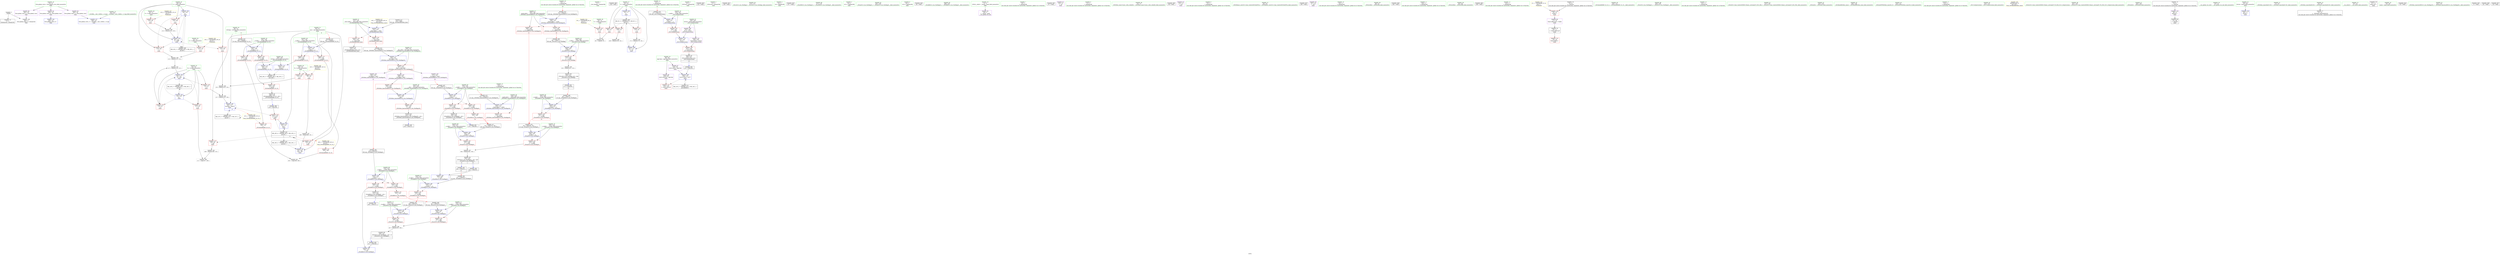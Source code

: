 digraph "SVFG" {
	label="SVFG";

	Node0x55aa37e6e1b0 [shape=record,color=grey,label="{NodeID: 0\nNullPtr}"];
	Node0x55aa37e6e1b0 -> Node0x55aa37e8c100[style=solid];
	Node0x55aa37e6e1b0 -> Node0x55aa37e91710[style=solid];
	Node0x55aa37e8a760 [shape=record,color=red,label="{NodeID: 111\n113\<--54\n\<--C\nmain\n}"];
	Node0x55aa37e8a760 -> Node0x55aa37e9a4e0[style=solid];
	Node0x55aa37e887f0 [shape=record,color=green,label="{NodeID: 28\n54\<--55\nC\<--C_field_insensitive\nmain\n}"];
	Node0x55aa37e887f0 -> Node0x55aa37e8a760[style=solid];
	Node0x55aa37e93ce0 [shape=record,color=black,label="{NodeID: 388\n129 = PHI(186, )\n}"];
	Node0x55aa37e93ce0 -> Node0x55aa37e8fb40[style=solid];
	Node0x55aa37e90770 [shape=record,color=red,label="{NodeID: 139\n271\<--260\n\<--__mask.addr\n_ZNSt8ios_base4setfESt13_Ios_FmtflagsS0_\n|{<s0>19}}"];
	Node0x55aa37e90770:s0 -> Node0x55aa37eb9af0[style=solid,color=red];
	Node0x55aa37e8b140 [shape=record,color=green,label="{NodeID: 56\n258\<--259\n__fmtfl.addr\<--__fmtfl.addr_field_insensitive\n_ZNSt8ios_base4setfESt13_Ios_FmtflagsS0_\n}"];
	Node0x55aa37e8b140 -> Node0x55aa37e906a0[style=solid];
	Node0x55aa37e8b140 -> Node0x55aa37e92780[style=solid];
	Node0x55aa37ebe870 [shape=record,color=black,label="{NodeID: 416\n188 = PHI(66, )\n1st arg _ZSt3minIdERKT_S2_S2_ }"];
	Node0x55aa37ebe870 -> Node0x55aa37e921d0[style=solid];
	Node0x55aa37e91e90 [shape=record,color=blue,label="{NodeID: 167\n60\<--132\nans\<--\nmain\n}"];
	Node0x55aa37e91e90 -> Node0x55aa37ea4750[style=dashed];
	Node0x55aa37e8c9e0 [shape=record,color=black,label="{NodeID: 84\n252\<--288\n_ZNSt8ios_base4setfESt13_Ios_FmtflagsS0__ret\<--\n_ZNSt8ios_base4setfESt13_Ios_FmtflagsS0_\n|{<s0>18}}"];
	Node0x55aa37e8c9e0:s0 -> Node0x55aa37e94990[style=solid,color=blue];
	Node0x55aa37e79970 [shape=record,color=green,label="{NodeID: 1\n7\<--1\n__dso_handle\<--dummyObj\nGlob }"];
	Node0x55aa37e8a830 [shape=record,color=red,label="{NodeID: 112\n119\<--56\n\<--F\nmain\n}"];
	Node0x55aa37e8a830 -> Node0x55aa37e9a360[style=solid];
	Node0x55aa37e888c0 [shape=record,color=green,label="{NodeID: 29\n56\<--57\nF\<--F_field_insensitive\nmain\n}"];
	Node0x55aa37e888c0 -> Node0x55aa37e8a830[style=solid];
	Node0x55aa37e93f10 [shape=record,color=black,label="{NodeID: 389\n136 = PHI()\n}"];
	Node0x55aa37ea5b50 [shape=record,color=black,label="{NodeID: 306\nMR_8V_3 = PHI(MR_8V_4, MR_8V_2, )\npts\{53 \}\n}"];
	Node0x55aa37ea5b50 -> Node0x55aa37e8a4f0[style=dashed];
	Node0x55aa37ea5b50 -> Node0x55aa37e8a5c0[style=dashed];
	Node0x55aa37ea5b50 -> Node0x55aa37e8a690[style=dashed];
	Node0x55aa37ea5b50 -> Node0x55aa37e92030[style=dashed];
	Node0x55aa37e90840 [shape=record,color=red,label="{NodeID: 140\n280\<--260\n\<--__mask.addr\n_ZNSt8ios_base4setfESt13_Ios_FmtflagsS0_\n|{<s0>21}}"];
	Node0x55aa37e90840:s0 -> Node0x55aa37ebebc0[style=solid,color=red];
	Node0x55aa37e8b210 [shape=record,color=green,label="{NodeID: 57\n260\<--261\n__mask.addr\<--__mask.addr_field_insensitive\n_ZNSt8ios_base4setfESt13_Ios_FmtflagsS0_\n}"];
	Node0x55aa37e8b210 -> Node0x55aa37e90770[style=solid];
	Node0x55aa37e8b210 -> Node0x55aa37e90840[style=solid];
	Node0x55aa37e8b210 -> Node0x55aa37e92850[style=solid];
	Node0x55aa37ebe9b0 [shape=record,color=black,label="{NodeID: 417\n334 = PHI(279, 300, )\n0th arg _ZStanSt13_Ios_FmtflagsS_ }"];
	Node0x55aa37ebe9b0 -> Node0x55aa37e92fa0[style=solid];
	Node0x55aa37eaa3c0 [shape=record,color=yellow,style=double,label="{NodeID: 334\n16V_1 = ENCHI(MR_16V_0)\npts\{61 \}\nFun[_ZSt3minIdERKT_S2_S2_]}"];
	Node0x55aa37eaa3c0 -> Node0x55aa37e901c0[style=dashed];
	Node0x55aa37e91f60 [shape=record,color=blue,label="{NodeID: 168\n156\<--152\ncoerce.dive\<--call17\nmain\n}"];
	Node0x55aa37e91f60 -> Node0x55aa37e8fc10[style=dashed];
	Node0x55aa37e91f60 -> Node0x55aa37ea7450[style=dashed];
	Node0x55aa37e8cab0 [shape=record,color=black,label="{NodeID: 85\n290\<--303\n_ZStaNRSt13_Ios_FmtflagsS__ret\<--\n_ZStaNRSt13_Ios_FmtflagsS_\n|{<s0>20}}"];
	Node0x55aa37e8cab0:s0 -> Node0x55aa37e94cd0[style=solid,color=blue];
	Node0x55aa37e79a00 [shape=record,color=green,label="{NodeID: 2\n8\<--1\n_ZSt3cin\<--dummyObj\nGlob }"];
	Node0x55aa37e8a900 [shape=record,color=red,label="{NodeID: 113\n99\<--58\n\<--X\nmain\n}"];
	Node0x55aa37e8a900 -> Node0x55aa37e9a1e0[style=solid];
	Node0x55aa37e88990 [shape=record,color=green,label="{NodeID: 30\n58\<--59\nX\<--X_field_insensitive\nmain\n}"];
	Node0x55aa37e88990 -> Node0x55aa37e8a900[style=solid];
	Node0x55aa37e88990 -> Node0x55aa37e8a9d0[style=solid];
	Node0x55aa37e93fe0 [shape=record,color=black,label="{NodeID: 390\n142 = PHI()\n}"];
	Node0x55aa37ea6050 [shape=record,color=black,label="{NodeID: 307\nMR_16V_2 = PHI(MR_16V_4, MR_16V_1, )\npts\{61 \}\n}"];
	Node0x55aa37ea6050 -> Node0x55aa37e919b0[style=dashed];
	Node0x55aa37e90910 [shape=record,color=red,label="{NodeID: 141\n288\<--262\n\<--__old\n_ZNSt8ios_base4setfESt13_Ios_FmtflagsS0_\n}"];
	Node0x55aa37e90910 -> Node0x55aa37e8c9e0[style=solid];
	Node0x55aa37e8b2e0 [shape=record,color=green,label="{NodeID: 58\n262\<--263\n__old\<--__old_field_insensitive\n_ZNSt8ios_base4setfESt13_Ios_FmtflagsS0_\n}"];
	Node0x55aa37e8b2e0 -> Node0x55aa37e90910[style=solid];
	Node0x55aa37e8b2e0 -> Node0x55aa37e92920[style=solid];
	Node0x55aa37ebebc0 [shape=record,color=black,label="{NodeID: 418\n335 = PHI(280, 301, )\n1st arg _ZStanSt13_Ios_FmtflagsS_ }"];
	Node0x55aa37ebebc0 -> Node0x55aa37e93070[style=solid];
	Node0x55aa37eaa4d0 [shape=record,color=yellow,style=double,label="{NodeID: 335\n22V_1 = ENCHI(MR_22V_0)\npts\{67 \}\nFun[_ZSt3minIdERKT_S2_S2_]}"];
	Node0x55aa37eaa4d0 -> Node0x55aa37e900f0[style=dashed];
	Node0x55aa37e92030 [shape=record,color=blue,label="{NodeID: 169\n52\<--171\nt\<--inc\nmain\n}"];
	Node0x55aa37e92030 -> Node0x55aa37ea5b50[style=dashed];
	Node0x55aa37e8cb80 [shape=record,color=black,label="{NodeID: 86\n306\<--312\n_ZStcoSt13_Ios_Fmtflags_ret\<--neg\n_ZStcoSt13_Ios_Fmtflags\n|{<s0>19}}"];
	Node0x55aa37e8cb80:s0 -> Node0x55aa37e94b00[style=solid,color=blue];
	Node0x55aa37e79cb0 [shape=record,color=green,label="{NodeID: 3\n11\<--1\n_ZSt4cout\<--dummyObj\nGlob }"];
	Node0x55aa37e8a9d0 [shape=record,color=red,label="{NodeID: 114\n123\<--58\n\<--X\nmain\n}"];
	Node0x55aa37e8a9d0 -> Node0x55aa37e9ade0[style=solid];
	Node0x55aa37e88a60 [shape=record,color=green,label="{NodeID: 31\n60\<--61\nans\<--ans_field_insensitive\nmain\n|{|<s4>9}}"];
	Node0x55aa37e88a60 -> Node0x55aa37e8f3f0[style=solid];
	Node0x55aa37e88a60 -> Node0x55aa37e8f4c0[style=solid];
	Node0x55aa37e88a60 -> Node0x55aa37e919b0[style=solid];
	Node0x55aa37e88a60 -> Node0x55aa37e91e90[style=solid];
	Node0x55aa37e88a60:s4 -> Node0x55aa37ebe730[style=solid,color=red];
	Node0x55aa37e940b0 [shape=record,color=black,label="{NodeID: 391\n146 = PHI()\n}"];
	Node0x55aa37ea6550 [shape=record,color=black,label="{NodeID: 308\nMR_18V_2 = PHI(MR_18V_4, MR_18V_1, )\npts\{63 \}\n}"];
	Node0x55aa37ea6550 -> Node0x55aa37e91a80[style=dashed];
	Node0x55aa37e909e0 [shape=record,color=red,label="{NodeID: 142\n269\<--268\n\<--_M_flags\n_ZNSt8ios_base4setfESt13_Ios_FmtflagsS0_\n}"];
	Node0x55aa37e909e0 -> Node0x55aa37e92920[style=solid];
	Node0x55aa37e8b3b0 [shape=record,color=green,label="{NodeID: 59\n273\<--274\n_ZStcoSt13_Ios_Fmtflags\<--_ZStcoSt13_Ios_Fmtflags_field_insensitive\n}"];
	Node0x55aa37ebed40 [shape=record,color=black,label="{NodeID: 419\n237 = PHI(153, )\n0th arg _ZSt12setprecisioni }"];
	Node0x55aa37ebed40 -> Node0x55aa37e92510[style=solid];
	Node0x55aa37e92100 [shape=record,color=blue,label="{NodeID: 170\n191\<--187\n__a.addr\<--__a\n_ZSt3minIdERKT_S2_S2_\n}"];
	Node0x55aa37e92100 -> Node0x55aa37e8fdb0[style=dashed];
	Node0x55aa37e92100 -> Node0x55aa37e8fe80[style=dashed];
	Node0x55aa37e8cc50 [shape=record,color=black,label="{NodeID: 87\n315\<--330\n_ZStoRRSt13_Ios_FmtflagsS__ret\<--\n_ZStoRRSt13_Ios_FmtflagsS_\n|{<s0>22}}"];
	Node0x55aa37e8cc50:s0 -> Node0x55aa37e94fe0[style=solid,color=blue];
	Node0x55aa37e79d40 [shape=record,color=green,label="{NodeID: 4\n12\<--1\n.str\<--dummyObj\nGlob }"];
	Node0x55aa37e8f3f0 [shape=record,color=red,label="{NodeID: 115\n108\<--60\n\<--ans\nmain\n}"];
	Node0x55aa37e8f3f0 -> Node0x55aa37e9a960[style=solid];
	Node0x55aa37e88b30 [shape=record,color=green,label="{NodeID: 32\n62\<--63\ntt\<--tt_field_insensitive\nmain\n}"];
	Node0x55aa37e88b30 -> Node0x55aa37e8f590[style=solid];
	Node0x55aa37e88b30 -> Node0x55aa37e8f660[style=solid];
	Node0x55aa37e88b30 -> Node0x55aa37e8f730[style=solid];
	Node0x55aa37e88b30 -> Node0x55aa37e91a80[style=solid];
	Node0x55aa37e88b30 -> Node0x55aa37e91c20[style=solid];
	Node0x55aa37e94180 [shape=record,color=black,label="{NodeID: 392\n147 = PHI()\n}"];
	Node0x55aa37ea6a50 [shape=record,color=black,label="{NodeID: 309\nMR_20V_2 = PHI(MR_20V_4, MR_20V_1, )\npts\{65 \}\n}"];
	Node0x55aa37ea6a50 -> Node0x55aa37e91b50[style=dashed];
	Node0x55aa37e90ab0 [shape=record,color=red,label="{NodeID: 143\n299\<--293\n\<--__a.addr\n_ZStaNRSt13_Ios_FmtflagsS_\n}"];
	Node0x55aa37e90ab0 -> Node0x55aa37e90d20[style=solid];
	Node0x55aa37e8b4b0 [shape=record,color=green,label="{NodeID: 60\n277\<--278\n_ZStaNRSt13_Ios_FmtflagsS_\<--_ZStaNRSt13_Ios_FmtflagsS__field_insensitive\n}"];
	Node0x55aa37e921d0 [shape=record,color=blue,label="{NodeID: 171\n193\<--188\n__b.addr\<--__b\n_ZSt3minIdERKT_S2_S2_\n}"];
	Node0x55aa37e921d0 -> Node0x55aa37e8ff50[style=dashed];
	Node0x55aa37e921d0 -> Node0x55aa37e90020[style=dashed];
	Node0x55aa37e8cd20 [shape=record,color=black,label="{NodeID: 88\n333\<--344\n_ZStanSt13_Ios_FmtflagsS__ret\<--and\n_ZStanSt13_Ios_FmtflagsS_\n|{<s0>21|<s1>23}}"];
	Node0x55aa37e8cd20:s0 -> Node0x55aa37e94de0[style=solid,color=blue];
	Node0x55aa37e8cd20:s1 -> Node0x55aa37e950f0[style=solid,color=blue];
	Node0x55aa37e79dd0 [shape=record,color=green,label="{NodeID: 5\n14\<--1\n.str.1\<--dummyObj\nGlob }"];
	Node0x55aa37e8f4c0 [shape=record,color=red,label="{NodeID: 116\n163\<--60\n\<--ans\nmain\n}"];
	Node0x55aa37e88c00 [shape=record,color=green,label="{NodeID: 33\n64\<--65\nr\<--r_field_insensitive\nmain\n}"];
	Node0x55aa37e88c00 -> Node0x55aa37e8f800[style=solid];
	Node0x55aa37e88c00 -> Node0x55aa37e8f8d0[style=solid];
	Node0x55aa37e88c00 -> Node0x55aa37e8f9a0[style=solid];
	Node0x55aa37e88c00 -> Node0x55aa37e91b50[style=solid];
	Node0x55aa37e88c00 -> Node0x55aa37e91cf0[style=solid];
	Node0x55aa37e94280 [shape=record,color=black,label="{NodeID: 393\n152 = PHI(236, )\n}"];
	Node0x55aa37e94280 -> Node0x55aa37e91f60[style=solid];
	Node0x55aa37ea6f50 [shape=record,color=black,label="{NodeID: 310\nMR_22V_2 = PHI(MR_22V_3, MR_22V_1, )\npts\{67 \}\n}"];
	Node0x55aa37ea6f50 -> Node0x55aa37e91dc0[style=dashed];
	Node0x55aa37ea6f50 -> Node0x55aa37ea6f50[style=dashed];
	Node0x55aa37e90b80 [shape=record,color=red,label="{NodeID: 144\n303\<--293\n\<--__a.addr\n_ZStaNRSt13_Ios_FmtflagsS_\n}"];
	Node0x55aa37e90b80 -> Node0x55aa37e8cab0[style=solid];
	Node0x55aa37e90b80 -> Node0x55aa37e92b90[style=solid];
	Node0x55aa37e8b5b0 [shape=record,color=green,label="{NodeID: 61\n282\<--283\n_ZStanSt13_Ios_FmtflagsS_\<--_ZStanSt13_Ios_FmtflagsS__field_insensitive\n}"];
	Node0x55aa37e922a0 [shape=record,color=blue,label="{NodeID: 172\n189\<--203\nretval\<--\n_ZSt3minIdERKT_S2_S2_\n}"];
	Node0x55aa37e922a0 -> Node0x55aa37ea7950[style=dashed];
	Node0x55aa37e8cdf0 [shape=record,color=black,label="{NodeID: 89\n346\<--357\n_ZStorSt13_Ios_FmtflagsS__ret\<--or\n_ZStorSt13_Ios_FmtflagsS_\n|{<s0>24}}"];
	Node0x55aa37e8cdf0:s0 -> Node0x55aa37e95200[style=solid,color=blue];
	Node0x55aa37e79e60 [shape=record,color=green,label="{NodeID: 6\n16\<--1\n.str.2\<--dummyObj\nGlob }"];
	Node0x55aa37e8f590 [shape=record,color=red,label="{NodeID: 117\n107\<--62\n\<--tt\nmain\n}"];
	Node0x55aa37e8f590 -> Node0x55aa37e9b3e0[style=solid];
	Node0x55aa37e88cd0 [shape=record,color=green,label="{NodeID: 34\n66\<--67\nref.tmp\<--ref.tmp_field_insensitive\nmain\n|{|<s1>9}}"];
	Node0x55aa37e88cd0 -> Node0x55aa37e91dc0[style=solid];
	Node0x55aa37e88cd0:s1 -> Node0x55aa37ebe870[style=solid,color=red];
	Node0x55aa37e94450 [shape=record,color=black,label="{NodeID: 394\n94 = PHI()\n}"];
	Node0x55aa37ea7450 [shape=record,color=black,label="{NodeID: 311\nMR_24V_2 = PHI(MR_24V_3, MR_24V_1, )\npts\{690000 \}\n}"];
	Node0x55aa37ea7450 -> Node0x55aa37e91f60[style=dashed];
	Node0x55aa37e90c50 [shape=record,color=red,label="{NodeID: 145\n301\<--295\n\<--__b.addr\n_ZStaNRSt13_Ios_FmtflagsS_\n|{<s0>23}}"];
	Node0x55aa37e90c50:s0 -> Node0x55aa37ebebc0[style=solid,color=red];
	Node0x55aa37e8b6b0 [shape=record,color=green,label="{NodeID: 62\n286\<--287\n_ZStoRRSt13_Ios_FmtflagsS_\<--_ZStoRRSt13_Ios_FmtflagsS__field_insensitive\n}"];
	Node0x55aa37e92370 [shape=record,color=blue,label="{NodeID: 173\n189\<--206\nretval\<--\n_ZSt3minIdERKT_S2_S2_\n}"];
	Node0x55aa37e92370 -> Node0x55aa37ea7950[style=dashed];
	Node0x55aa37e8cec0 [shape=record,color=purple,label="{NodeID: 90\n29\<--4\n\<--_ZStL8__ioinit\n__cxx_global_var_init\n}"];
	Node0x55aa37e87490 [shape=record,color=green,label="{NodeID: 7\n19\<--1\n\<--dummyObj\nCan only get source location for instruction, argument, global var or function.}"];
	Node0x55aa37e8f660 [shape=record,color=red,label="{NodeID: 118\n116\<--62\n\<--tt\nmain\n}"];
	Node0x55aa37e8f660 -> Node0x55aa37e9a7e0[style=solid];
	Node0x55aa37e88da0 [shape=record,color=green,label="{NodeID: 35\n68\<--69\nagg.tmp\<--agg.tmp_field_insensitive\nmain\n}"];
	Node0x55aa37e88da0 -> Node0x55aa37e89b70[style=solid];
	Node0x55aa37e88da0 -> Node0x55aa37e89c40[style=solid];
	Node0x55aa37e94520 [shape=record,color=black,label="{NodeID: 395\n97 = PHI()\n}"];
	Node0x55aa37ea7950 [shape=record,color=black,label="{NodeID: 312\nMR_28V_3 = PHI(MR_28V_4, MR_28V_2, )\npts\{190 \}\n}"];
	Node0x55aa37ea7950 -> Node0x55aa37e8fce0[style=dashed];
	Node0x55aa37e90d20 [shape=record,color=red,label="{NodeID: 146\n300\<--299\n\<--\n_ZStaNRSt13_Ios_FmtflagsS_\n|{<s0>23}}"];
	Node0x55aa37e90d20:s0 -> Node0x55aa37ebe9b0[style=solid,color=red];
	Node0x55aa37e8b7b0 [shape=record,color=green,label="{NodeID: 63\n293\<--294\n__a.addr\<--__a.addr_field_insensitive\n_ZStaNRSt13_Ios_FmtflagsS_\n}"];
	Node0x55aa37e8b7b0 -> Node0x55aa37e90ab0[style=solid];
	Node0x55aa37e8b7b0 -> Node0x55aa37e90b80[style=solid];
	Node0x55aa37e8b7b0 -> Node0x55aa37e929f0[style=solid];
	Node0x55aa37e92440 [shape=record,color=blue,label="{NodeID: 174\n225\<--224\n__base.addr\<--__base\n_ZSt5fixedRSt8ios_base\n}"];
	Node0x55aa37e92440 -> Node0x55aa37e90290[style=dashed];
	Node0x55aa37e92440 -> Node0x55aa37e90360[style=dashed];
	Node0x55aa37e8cf90 [shape=record,color=purple,label="{NodeID: 91\n135\<--12\n\<--.str\nmain\n}"];
	Node0x55aa37e87520 [shape=record,color=green,label="{NodeID: 8\n71\<--1\n\<--dummyObj\nCan only get source location for instruction, argument, global var or function.}"];
	Node0x55aa37e8f730 [shape=record,color=red,label="{NodeID: 119\n126\<--62\n\<--tt\nmain\n}"];
	Node0x55aa37e8f730 -> Node0x55aa37e9ac60[style=solid];
	Node0x55aa37e88e70 [shape=record,color=green,label="{NodeID: 36\n74\<--75\n_ZNSt8ios_base15sync_with_stdioEb\<--_ZNSt8ios_base15sync_with_stdioEb_field_insensitive\n}"];
	Node0x55aa37e945f0 [shape=record,color=black,label="{NodeID: 396\n98 = PHI()\n}"];
	Node0x55aa37e90df0 [shape=record,color=red,label="{NodeID: 147\n311\<--308\n\<--__a.addr\n_ZStcoSt13_Ios_Fmtflags\n}"];
	Node0x55aa37e90df0 -> Node0x55aa37e9a660[style=solid];
	Node0x55aa37e8b880 [shape=record,color=green,label="{NodeID: 64\n295\<--296\n__b.addr\<--__b.addr_field_insensitive\n_ZStaNRSt13_Ios_FmtflagsS_\n}"];
	Node0x55aa37e8b880 -> Node0x55aa37e90c50[style=solid];
	Node0x55aa37e8b880 -> Node0x55aa37e92ac0[style=solid];
	Node0x55aa37e92510 [shape=record,color=blue,label="{NodeID: 175\n240\<--237\n__n.addr\<--__n\n_ZSt12setprecisioni\n}"];
	Node0x55aa37e92510 -> Node0x55aa37e90430[style=dashed];
	Node0x55aa37e8d060 [shape=record,color=purple,label="{NodeID: 92\n145\<--14\n\<--.str.1\nmain\n}"];
	Node0x55aa37e875b0 [shape=record,color=green,label="{NodeID: 9\n73\<--1\n\<--dummyObj\nCan only get source location for instruction, argument, global var or function.}"];
	Node0x55aa37e8f800 [shape=record,color=red,label="{NodeID: 120\n114\<--64\n\<--r\nmain\n}"];
	Node0x55aa37e8f800 -> Node0x55aa37e9a4e0[style=solid];
	Node0x55aa37e88f70 [shape=record,color=green,label="{NodeID: 37\n83\<--84\n_ZNSt9basic_iosIcSt11char_traitsIcEE3tieEPSo\<--_ZNSt9basic_iosIcSt11char_traitsIcEE3tieEPSo_field_insensitive\n}"];
	Node0x55aa37e946c0 [shape=record,color=black,label="{NodeID: 397\n160 = PHI()\n}"];
	Node0x55aa37e90ec0 [shape=record,color=red,label="{NodeID: 148\n324\<--318\n\<--__a.addr\n_ZStoRRSt13_Ios_FmtflagsS_\n}"];
	Node0x55aa37e90ec0 -> Node0x55aa37e91130[style=solid];
	Node0x55aa37e8b950 [shape=record,color=green,label="{NodeID: 65\n308\<--309\n__a.addr\<--__a.addr_field_insensitive\n_ZStcoSt13_Ios_Fmtflags\n}"];
	Node0x55aa37e8b950 -> Node0x55aa37e90df0[style=solid];
	Node0x55aa37e8b950 -> Node0x55aa37e92c60[style=solid];
	Node0x55aa37e925e0 [shape=record,color=blue,label="{NodeID: 176\n243\<--244\n_M_n\<--\n_ZSt12setprecisioni\n}"];
	Node0x55aa37e925e0 -> Node0x55aa37e90500[style=dashed];
	Node0x55aa37e8d130 [shape=record,color=purple,label="{NodeID: 93\n167\<--16\n\<--.str.2\nmain\n}"];
	Node0x55aa37e87680 [shape=record,color=green,label="{NodeID: 10\n101\<--1\n\<--dummyObj\nCan only get source location for instruction, argument, global var or function.}"];
	Node0x55aa37e9a1e0 [shape=record,color=grey,label="{NodeID: 287\n100 = Binary(99, 101, )\n}"];
	Node0x55aa37e9a1e0 -> Node0x55aa37e919b0[style=solid];
	Node0x55aa37e8f8d0 [shape=record,color=red,label="{NodeID: 121\n120\<--64\n\<--r\nmain\n}"];
	Node0x55aa37e8f8d0 -> Node0x55aa37e9a360[style=solid];
	Node0x55aa37e89070 [shape=record,color=green,label="{NodeID: 38\n86\<--87\n_ZNSirsERi\<--_ZNSirsERi_field_insensitive\n}"];
	Node0x55aa37e947c0 [shape=record,color=black,label="{NodeID: 398\n164 = PHI()\n}"];
	Node0x55aa37e90f90 [shape=record,color=red,label="{NodeID: 149\n330\<--318\n\<--__a.addr\n_ZStoRRSt13_Ios_FmtflagsS_\n}"];
	Node0x55aa37e90f90 -> Node0x55aa37e8cc50[style=solid];
	Node0x55aa37e90f90 -> Node0x55aa37e92ed0[style=solid];
	Node0x55aa37e8ba20 [shape=record,color=green,label="{NodeID: 66\n318\<--319\n__a.addr\<--__a.addr_field_insensitive\n_ZStoRRSt13_Ios_FmtflagsS_\n}"];
	Node0x55aa37e8ba20 -> Node0x55aa37e90ec0[style=solid];
	Node0x55aa37e8ba20 -> Node0x55aa37e90f90[style=solid];
	Node0x55aa37e8ba20 -> Node0x55aa37e92d30[style=solid];
	Node0x55aa37e926b0 [shape=record,color=blue,label="{NodeID: 177\n256\<--253\nthis.addr\<--this\n_ZNSt8ios_base4setfESt13_Ios_FmtflagsS0_\n}"];
	Node0x55aa37e926b0 -> Node0x55aa37e905d0[style=dashed];
	Node0x55aa37e8d200 [shape=record,color=purple,label="{NodeID: 94\n363\<--18\nllvm.global_ctors_0\<--llvm.global_ctors\nGlob }"];
	Node0x55aa37e8d200 -> Node0x55aa37e91540[style=solid];
	Node0x55aa37e87780 [shape=record,color=green,label="{NodeID: 11\n104\<--1\n\<--dummyObj\nCan only get source location for instruction, argument, global var or function.}"];
	Node0x55aa37e9a360 [shape=record,color=grey,label="{NodeID: 288\n121 = Binary(120, 119, )\n}"];
	Node0x55aa37e9a360 -> Node0x55aa37e91cf0[style=solid];
	Node0x55aa37e8f9a0 [shape=record,color=red,label="{NodeID: 122\n124\<--64\n\<--r\nmain\n}"];
	Node0x55aa37e8f9a0 -> Node0x55aa37e9ade0[style=solid];
	Node0x55aa37e89170 [shape=record,color=green,label="{NodeID: 39\n95\<--96\n_ZNSirsERd\<--_ZNSirsERd_field_insensitive\n}"];
	Node0x55aa37e948c0 [shape=record,color=black,label="{NodeID: 399\n168 = PHI()\n}"];
	Node0x55aa37e91060 [shape=record,color=red,label="{NodeID: 150\n326\<--320\n\<--__b.addr\n_ZStoRRSt13_Ios_FmtflagsS_\n|{<s0>24}}"];
	Node0x55aa37e91060:s0 -> Node0x55aa37ebe130[style=solid,color=red];
	Node0x55aa37e8baf0 [shape=record,color=green,label="{NodeID: 67\n320\<--321\n__b.addr\<--__b.addr_field_insensitive\n_ZStoRRSt13_Ios_FmtflagsS_\n}"];
	Node0x55aa37e8baf0 -> Node0x55aa37e91060[style=solid];
	Node0x55aa37e8baf0 -> Node0x55aa37e92e00[style=solid];
	Node0x55aa37e92780 [shape=record,color=blue,label="{NodeID: 178\n258\<--254\n__fmtfl.addr\<--__fmtfl\n_ZNSt8ios_base4setfESt13_Ios_FmtflagsS0_\n}"];
	Node0x55aa37e92780 -> Node0x55aa37e906a0[style=dashed];
	Node0x55aa37e8d300 [shape=record,color=purple,label="{NodeID: 95\n364\<--18\nllvm.global_ctors_1\<--llvm.global_ctors\nGlob }"];
	Node0x55aa37e8d300 -> Node0x55aa37e91610[style=solid];
	Node0x55aa37e87880 [shape=record,color=green,label="{NodeID: 12\n110\<--1\n\<--dummyObj\nCan only get source location for instruction, argument, global var or function.}"];
	Node0x55aa37e9a4e0 [shape=record,color=grey,label="{NodeID: 289\n115 = Binary(113, 114, )\n}"];
	Node0x55aa37e9a4e0 -> Node0x55aa37e9a7e0[style=solid];
	Node0x55aa37e8fa70 [shape=record,color=red,label="{NodeID: 123\n79\<--78\nvbase.offset\<--\nmain\n}"];
	Node0x55aa37e89270 [shape=record,color=green,label="{NodeID: 40\n130\<--131\n_ZSt3minIdERKT_S2_S2_\<--_ZSt3minIdERKT_S2_S2__field_insensitive\n}"];
	Node0x55aa37e94990 [shape=record,color=black,label="{NodeID: 400\n229 = PHI(252, )\n}"];
	Node0x55aa37ea8c40 [shape=record,color=yellow,style=double,label="{NodeID: 317\n34V_1 = ENCHI(MR_34V_0)\npts\{226 \}\nFun[_ZSt5fixedRSt8ios_base]}"];
	Node0x55aa37ea8c40 -> Node0x55aa37e92440[style=dashed];
	Node0x55aa37e91130 [shape=record,color=red,label="{NodeID: 151\n325\<--324\n\<--\n_ZStoRRSt13_Ios_FmtflagsS_\n|{<s0>24}}"];
	Node0x55aa37e91130:s0 -> Node0x55aa37ebdff0[style=solid,color=red];
	Node0x55aa37e8bbc0 [shape=record,color=green,label="{NodeID: 68\n328\<--329\n_ZStorSt13_Ios_FmtflagsS_\<--_ZStorSt13_Ios_FmtflagsS__field_insensitive\n}"];
	Node0x55aa37e92850 [shape=record,color=blue,label="{NodeID: 179\n260\<--255\n__mask.addr\<--__mask\n_ZNSt8ios_base4setfESt13_Ios_FmtflagsS0_\n}"];
	Node0x55aa37e92850 -> Node0x55aa37e90770[style=dashed];
	Node0x55aa37e92850 -> Node0x55aa37e90840[style=dashed];
	Node0x55aa37e89a70 [shape=record,color=purple,label="{NodeID: 96\n365\<--18\nllvm.global_ctors_2\<--llvm.global_ctors\nGlob }"];
	Node0x55aa37e89a70 -> Node0x55aa37e91710[style=solid];
	Node0x55aa37e87980 [shape=record,color=green,label="{NodeID: 13\n141\<--1\n\<--dummyObj\nCan only get source location for instruction, argument, global var or function.}"];
	Node0x55aa37e9a660 [shape=record,color=grey,label="{NodeID: 290\n312 = Binary(311, 313, )\n}"];
	Node0x55aa37e9a660 -> Node0x55aa37e8cb80[style=solid];
	Node0x55aa37e8fb40 [shape=record,color=red,label="{NodeID: 124\n132\<--129\n\<--call11\nmain\n}"];
	Node0x55aa37e8fb40 -> Node0x55aa37e91e90[style=solid];
	Node0x55aa37e89370 [shape=record,color=green,label="{NodeID: 41\n137\<--138\n_ZStlsISt11char_traitsIcEERSt13basic_ostreamIcT_ES5_PKc\<--_ZStlsISt11char_traitsIcEERSt13basic_ostreamIcT_ES5_PKc_field_insensitive\n}"];
	Node0x55aa37e94b00 [shape=record,color=black,label="{NodeID: 401\n272 = PHI(306, )\n|{<s0>20}}"];
	Node0x55aa37e94b00:s0 -> Node0x55aa37ebdeb0[style=solid,color=red];
	Node0x55aa37e91200 [shape=record,color=red,label="{NodeID: 152\n342\<--336\n\<--__a.addr\n_ZStanSt13_Ios_FmtflagsS_\n}"];
	Node0x55aa37e91200 -> Node0x55aa37e9b0e0[style=solid];
	Node0x55aa37e8bcc0 [shape=record,color=green,label="{NodeID: 69\n336\<--337\n__a.addr\<--__a.addr_field_insensitive\n_ZStanSt13_Ios_FmtflagsS_\n}"];
	Node0x55aa37e8bcc0 -> Node0x55aa37e91200[style=solid];
	Node0x55aa37e8bcc0 -> Node0x55aa37e92fa0[style=solid];
	Node0x55aa37e92920 [shape=record,color=blue,label="{NodeID: 180\n262\<--269\n__old\<--\n_ZNSt8ios_base4setfESt13_Ios_FmtflagsS0_\n}"];
	Node0x55aa37e92920 -> Node0x55aa37e90910[style=dashed];
	Node0x55aa37e89b70 [shape=record,color=purple,label="{NodeID: 97\n156\<--68\ncoerce.dive\<--agg.tmp\nmain\n}"];
	Node0x55aa37e89b70 -> Node0x55aa37e91f60[style=solid];
	Node0x55aa37e87a80 [shape=record,color=green,label="{NodeID: 14\n153\<--1\n\<--dummyObj\nCan only get source location for instruction, argument, global var or function.|{<s0>14}}"];
	Node0x55aa37e87a80:s0 -> Node0x55aa37ebed40[style=solid,color=red];
	Node0x55aa37e9a7e0 [shape=record,color=grey,label="{NodeID: 291\n117 = Binary(116, 115, )\n}"];
	Node0x55aa37e9a7e0 -> Node0x55aa37e91c20[style=solid];
	Node0x55aa37e8fc10 [shape=record,color=red,label="{NodeID: 125\n159\<--158\n\<--coerce.dive18\nmain\n}"];
	Node0x55aa37e89470 [shape=record,color=green,label="{NodeID: 42\n143\<--144\n_ZNSolsEi\<--_ZNSolsEi_field_insensitive\n}"];
	Node0x55aa37e94cd0 [shape=record,color=black,label="{NodeID: 402\n276 = PHI(290, )\n}"];
	Node0x55aa37e912d0 [shape=record,color=red,label="{NodeID: 153\n343\<--338\n\<--__b.addr\n_ZStanSt13_Ios_FmtflagsS_\n}"];
	Node0x55aa37e912d0 -> Node0x55aa37e9b0e0[style=solid];
	Node0x55aa37e8bd90 [shape=record,color=green,label="{NodeID: 70\n338\<--339\n__b.addr\<--__b.addr_field_insensitive\n_ZStanSt13_Ios_FmtflagsS_\n}"];
	Node0x55aa37e8bd90 -> Node0x55aa37e912d0[style=solid];
	Node0x55aa37e8bd90 -> Node0x55aa37e93070[style=solid];
	Node0x55aa37e929f0 [shape=record,color=blue,label="{NodeID: 181\n293\<--291\n__a.addr\<--__a\n_ZStaNRSt13_Ios_FmtflagsS_\n}"];
	Node0x55aa37e929f0 -> Node0x55aa37e90ab0[style=dashed];
	Node0x55aa37e929f0 -> Node0x55aa37e90b80[style=dashed];
	Node0x55aa37e89c40 [shape=record,color=purple,label="{NodeID: 98\n158\<--68\ncoerce.dive18\<--agg.tmp\nmain\n}"];
	Node0x55aa37e89c40 -> Node0x55aa37e8fc10[style=solid];
	Node0x55aa37e87b80 [shape=record,color=green,label="{NodeID: 15\n230\<--1\n\<--dummyObj\nCan only get source location for instruction, argument, global var or function.|{<s0>18}}"];
	Node0x55aa37e87b80:s0 -> Node0x55aa37ebe4b0[style=solid,color=red];
	Node0x55aa37e9a960 [shape=record,color=grey,label="{NodeID: 292\n109 = Binary(108, 110, )\n}"];
	Node0x55aa37e9a960 -> Node0x55aa37e9b3e0[style=solid];
	Node0x55aa37e8fce0 [shape=record,color=red,label="{NodeID: 126\n209\<--189\n\<--retval\n_ZSt3minIdERKT_S2_S2_\n}"];
	Node0x55aa37e8fce0 -> Node0x55aa37e8c770[style=solid];
	Node0x55aa37e89570 [shape=record,color=green,label="{NodeID: 43\n148\<--149\n_ZSt5fixedRSt8ios_base\<--_ZSt5fixedRSt8ios_base_field_insensitive\n}"];
	Node0x55aa37e94de0 [shape=record,color=black,label="{NodeID: 403\n281 = PHI(333, )\n|{<s0>22}}"];
	Node0x55aa37e94de0:s0 -> Node0x55aa37b47e90[style=solid,color=red];
	Node0x55aa37e913a0 [shape=record,color=red,label="{NodeID: 154\n355\<--349\n\<--__a.addr\n_ZStorSt13_Ios_FmtflagsS_\n}"];
	Node0x55aa37e913a0 -> Node0x55aa37e9af60[style=solid];
	Node0x55aa37e8be60 [shape=record,color=green,label="{NodeID: 71\n349\<--350\n__a.addr\<--__a.addr_field_insensitive\n_ZStorSt13_Ios_FmtflagsS_\n}"];
	Node0x55aa37e8be60 -> Node0x55aa37e913a0[style=solid];
	Node0x55aa37e8be60 -> Node0x55aa37e93140[style=solid];
	Node0x55aa37e92ac0 [shape=record,color=blue,label="{NodeID: 182\n295\<--292\n__b.addr\<--__b\n_ZStaNRSt13_Ios_FmtflagsS_\n}"];
	Node0x55aa37e92ac0 -> Node0x55aa37e90c50[style=dashed];
	Node0x55aa37e89d10 [shape=record,color=purple,label="{NodeID: 99\n77\<--76\nvbase.offset.ptr\<--vtable\nmain\n}"];
	Node0x55aa37e89d10 -> Node0x55aa37e8c5d0[style=solid];
	Node0x55aa37e87c80 [shape=record,color=green,label="{NodeID: 16\n231\<--1\n\<--dummyObj\nCan only get source location for instruction, argument, global var or function.|{<s0>18}}"];
	Node0x55aa37e87c80:s0 -> Node0x55aa37ebe5f0[style=solid,color=red];
	Node0x55aa37e9aae0 [shape=record,color=grey,label="{NodeID: 293\n171 = Binary(170, 141, )\n}"];
	Node0x55aa37e9aae0 -> Node0x55aa37e92030[style=solid];
	Node0x55aa37e8fdb0 [shape=record,color=red,label="{NodeID: 127\n199\<--191\n\<--__a.addr\n_ZSt3minIdERKT_S2_S2_\n}"];
	Node0x55aa37e8fdb0 -> Node0x55aa37e901c0[style=solid];
	Node0x55aa37e89670 [shape=record,color=green,label="{NodeID: 44\n150\<--151\n_ZNSolsEPFRSt8ios_baseS0_E\<--_ZNSolsEPFRSt8ios_baseS0_E_field_insensitive\n}"];
	Node0x55aa37e94fe0 [shape=record,color=black,label="{NodeID: 404\n285 = PHI(315, )\n}"];
	Node0x55aa37e91470 [shape=record,color=red,label="{NodeID: 155\n356\<--351\n\<--__b.addr\n_ZStorSt13_Ios_FmtflagsS_\n}"];
	Node0x55aa37e91470 -> Node0x55aa37e9af60[style=solid];
	Node0x55aa37e8bf30 [shape=record,color=green,label="{NodeID: 72\n351\<--352\n__b.addr\<--__b.addr_field_insensitive\n_ZStorSt13_Ios_FmtflagsS_\n}"];
	Node0x55aa37e8bf30 -> Node0x55aa37e91470[style=solid];
	Node0x55aa37e8bf30 -> Node0x55aa37e93210[style=solid];
	Node0x55aa37e92b90 [shape=record,color=blue,label="{NodeID: 183\n303\<--302\n\<--call\n_ZStaNRSt13_Ios_FmtflagsS_\n}"];
	Node0x55aa37e89de0 [shape=record,color=purple,label="{NodeID: 100\n243\<--238\n_M_n\<--retval\n_ZSt12setprecisioni\n}"];
	Node0x55aa37e89de0 -> Node0x55aa37e925e0[style=solid];
	Node0x55aa37e87d80 [shape=record,color=green,label="{NodeID: 17\n313\<--1\n\<--dummyObj\nCan only get source location for instruction, argument, global var or function.}"];
	Node0x55aa37e9ac60 [shape=record,color=grey,label="{NodeID: 294\n127 = Binary(125, 126, )\n}"];
	Node0x55aa37e9ac60 -> Node0x55aa37e91dc0[style=solid];
	Node0x55aa37e8fe80 [shape=record,color=red,label="{NodeID: 128\n206\<--191\n\<--__a.addr\n_ZSt3minIdERKT_S2_S2_\n}"];
	Node0x55aa37e8fe80 -> Node0x55aa37e92370[style=solid];
	Node0x55aa37e89770 [shape=record,color=green,label="{NodeID: 45\n154\<--155\n_ZSt12setprecisioni\<--_ZSt12setprecisioni_field_insensitive\n}"];
	Node0x55aa37e950f0 [shape=record,color=black,label="{NodeID: 405\n302 = PHI(333, )\n}"];
	Node0x55aa37e950f0 -> Node0x55aa37e92b90[style=solid];
	Node0x55aa37ea9910 [shape=record,color=yellow,style=double,label="{NodeID: 322\n2V_1 = ENCHI(MR_2V_0)\npts\{1 \}\nFun[main]}"];
	Node0x55aa37ea9910 -> Node0x55aa37e8a350[style=dashed];
	Node0x55aa37e91540 [shape=record,color=blue,label="{NodeID: 156\n363\<--19\nllvm.global_ctors_0\<--\nGlob }"];
	Node0x55aa37e8c000 [shape=record,color=green,label="{NodeID: 73\n20\<--359\n_GLOBAL__sub_I_Xellos_1_0.cpp\<--_GLOBAL__sub_I_Xellos_1_0.cpp_field_insensitive\n}"];
	Node0x55aa37e8c000 -> Node0x55aa37e91610[style=solid];
	Node0x55aa37eabd20 [shape=record,color=yellow,style=double,label="{NodeID: 350\nRETMU(34V_2)\npts\{226 \}\nFun[_ZSt5fixedRSt8ios_base]}"];
	Node0x55aa37e92c60 [shape=record,color=blue,label="{NodeID: 184\n308\<--307\n__a.addr\<--__a\n_ZStcoSt13_Ios_Fmtflags\n}"];
	Node0x55aa37e92c60 -> Node0x55aa37e90df0[style=dashed];
	Node0x55aa37e89eb0 [shape=record,color=purple,label="{NodeID: 101\n246\<--238\ncoerce.dive\<--retval\n_ZSt12setprecisioni\n}"];
	Node0x55aa37e89eb0 -> Node0x55aa37e90500[style=solid];
	Node0x55aa37e87e80 [shape=record,color=green,label="{NodeID: 18\n4\<--6\n_ZStL8__ioinit\<--_ZStL8__ioinit_field_insensitive\nGlob }"];
	Node0x55aa37e87e80 -> Node0x55aa37e8cec0[style=solid];
	Node0x55aa37e9ade0 [shape=record,color=grey,label="{NodeID: 295\n125 = Binary(123, 124, )\n}"];
	Node0x55aa37e9ade0 -> Node0x55aa37e9ac60[style=solid];
	Node0x55aa37e8ff50 [shape=record,color=red,label="{NodeID: 129\n197\<--193\n\<--__b.addr\n_ZSt3minIdERKT_S2_S2_\n}"];
	Node0x55aa37e8ff50 -> Node0x55aa37e900f0[style=solid];
	Node0x55aa37e89870 [shape=record,color=green,label="{NodeID: 46\n161\<--162\n_ZStlsIcSt11char_traitsIcEERSt13basic_ostreamIT_T0_ES6_St13_Setprecision\<--_ZStlsIcSt11char_traitsIcEERSt13basic_ostreamIT_T0_ES6_St13_Setprecision_field_insensitive\n}"];
	Node0x55aa37e95200 [shape=record,color=black,label="{NodeID: 406\n327 = PHI(346, )\n}"];
	Node0x55aa37e95200 -> Node0x55aa37e92ed0[style=solid];
	Node0x55aa37e91610 [shape=record,color=blue,label="{NodeID: 157\n364\<--20\nllvm.global_ctors_1\<--_GLOBAL__sub_I_Xellos_1_0.cpp\nGlob }"];
	Node0x55aa37e8c100 [shape=record,color=black,label="{NodeID: 74\n2\<--3\ndummyVal\<--dummyVal\n}"];
	Node0x55aa37e92d30 [shape=record,color=blue,label="{NodeID: 185\n318\<--316\n__a.addr\<--__a\n_ZStoRRSt13_Ios_FmtflagsS_\n}"];
	Node0x55aa37e92d30 -> Node0x55aa37e90ec0[style=dashed];
	Node0x55aa37e92d30 -> Node0x55aa37e90f90[style=dashed];
	Node0x55aa37e89f80 [shape=record,color=purple,label="{NodeID: 102\n268\<--267\n_M_flags\<--this1\n_ZNSt8ios_base4setfESt13_Ios_FmtflagsS0_\n}"];
	Node0x55aa37e89f80 -> Node0x55aa37e909e0[style=solid];
	Node0x55aa37e87f80 [shape=record,color=green,label="{NodeID: 19\n18\<--22\nllvm.global_ctors\<--llvm.global_ctors_field_insensitive\nGlob }"];
	Node0x55aa37e87f80 -> Node0x55aa37e8d200[style=solid];
	Node0x55aa37e87f80 -> Node0x55aa37e8d300[style=solid];
	Node0x55aa37e87f80 -> Node0x55aa37e89a70[style=solid];
	Node0x55aa37e9af60 [shape=record,color=grey,label="{NodeID: 296\n357 = Binary(355, 356, )\n}"];
	Node0x55aa37e9af60 -> Node0x55aa37e8cdf0[style=solid];
	Node0x55aa37e90020 [shape=record,color=red,label="{NodeID: 130\n203\<--193\n\<--__b.addr\n_ZSt3minIdERKT_S2_S2_\n}"];
	Node0x55aa37e90020 -> Node0x55aa37e922a0[style=solid];
	Node0x55aa37e89970 [shape=record,color=green,label="{NodeID: 47\n165\<--166\n_ZNSolsEd\<--_ZNSolsEd_field_insensitive\n}"];
	Node0x55aa37ebdd70 [shape=record,color=black,label="{NodeID: 407\n291 = PHI(275, )\n0th arg _ZStaNRSt13_Ios_FmtflagsS_ }"];
	Node0x55aa37ebdd70 -> Node0x55aa37e929f0[style=solid];
	Node0x55aa37ea9b00 [shape=record,color=yellow,style=double,label="{NodeID: 324\n6V_1 = ENCHI(MR_6V_0)\npts\{51 \}\nFun[main]}"];
	Node0x55aa37ea9b00 -> Node0x55aa37e8a420[style=dashed];
	Node0x55aa37e91710 [shape=record,color=blue, style = dotted,label="{NodeID: 158\n365\<--3\nllvm.global_ctors_2\<--dummyVal\nGlob }"];
	Node0x55aa37e8c200 [shape=record,color=black,label="{NodeID: 75\n9\<--8\n\<--_ZSt3cin\nCan only get source location for instruction, argument, global var or function.}"];
	Node0x55aa37e8c200 -> Node0x55aa37e8a280[style=solid];
	Node0x55aa37e92e00 [shape=record,color=blue,label="{NodeID: 186\n320\<--317\n__b.addr\<--__b\n_ZStoRRSt13_Ios_FmtflagsS_\n}"];
	Node0x55aa37e92e00 -> Node0x55aa37e91060[style=dashed];
	Node0x55aa37e8a050 [shape=record,color=purple,label="{NodeID: 103\n275\<--267\n_M_flags2\<--this1\n_ZNSt8ios_base4setfESt13_Ios_FmtflagsS0_\n|{<s0>20}}"];
	Node0x55aa37e8a050:s0 -> Node0x55aa37ebdd70[style=solid,color=red];
	Node0x55aa37e88080 [shape=record,color=green,label="{NodeID: 20\n23\<--24\n__cxx_global_var_init\<--__cxx_global_var_init_field_insensitive\n}"];
	Node0x55aa37e9b0e0 [shape=record,color=grey,label="{NodeID: 297\n344 = Binary(342, 343, )\n}"];
	Node0x55aa37e9b0e0 -> Node0x55aa37e8cd20[style=solid];
	Node0x55aa37e900f0 [shape=record,color=red,label="{NodeID: 131\n198\<--197\n\<--\n_ZSt3minIdERKT_S2_S2_\n}"];
	Node0x55aa37e900f0 -> Node0x55aa37e9b6e0[style=solid];
	Node0x55aa37e8aa90 [shape=record,color=green,label="{NodeID: 48\n189\<--190\nretval\<--retval_field_insensitive\n_ZSt3minIdERKT_S2_S2_\n}"];
	Node0x55aa37e8aa90 -> Node0x55aa37e8fce0[style=solid];
	Node0x55aa37e8aa90 -> Node0x55aa37e922a0[style=solid];
	Node0x55aa37e8aa90 -> Node0x55aa37e92370[style=solid];
	Node0x55aa37ebdeb0 [shape=record,color=black,label="{NodeID: 408\n292 = PHI(272, )\n1st arg _ZStaNRSt13_Ios_FmtflagsS_ }"];
	Node0x55aa37ebdeb0 -> Node0x55aa37e92ac0[style=solid];
	Node0x55aa37e91810 [shape=record,color=blue,label="{NodeID: 159\n48\<--71\nretval\<--\nmain\n}"];
	Node0x55aa37e8c300 [shape=record,color=black,label="{NodeID: 76\n10\<--8\n\<--_ZSt3cin\nCan only get source location for instruction, argument, global var or function.}"];
	Node0x55aa37e8c300 -> Node0x55aa37e8a350[style=solid];
	Node0x55aa37e92ed0 [shape=record,color=blue,label="{NodeID: 187\n330\<--327\n\<--call\n_ZStoRRSt13_Ios_FmtflagsS_\n}"];
	Node0x55aa37e8a120 [shape=record,color=purple,label="{NodeID: 104\n284\<--267\n_M_flags5\<--this1\n_ZNSt8ios_base4setfESt13_Ios_FmtflagsS0_\n|{<s0>22}}"];
	Node0x55aa37e8a120:s0 -> Node0x55aa37eb8230[style=solid,color=red];
	Node0x55aa37e88180 [shape=record,color=green,label="{NodeID: 21\n27\<--28\n_ZNSt8ios_base4InitC1Ev\<--_ZNSt8ios_base4InitC1Ev_field_insensitive\n}"];
	Node0x55aa37eb8230 [shape=record,color=black,label="{NodeID: 381\n316 = PHI(284, )\n0th arg _ZStoRRSt13_Ios_FmtflagsS_ }"];
	Node0x55aa37eb8230 -> Node0x55aa37e92d30[style=solid];
	Node0x55aa37e9b260 [shape=record,color=grey,label="{NodeID: 298\n140 = Binary(139, 141, )\n}"];
	Node0x55aa37e901c0 [shape=record,color=red,label="{NodeID: 132\n200\<--199\n\<--\n_ZSt3minIdERKT_S2_S2_\n}"];
	Node0x55aa37e901c0 -> Node0x55aa37e9b6e0[style=solid];
	Node0x55aa37e8ab60 [shape=record,color=green,label="{NodeID: 49\n191\<--192\n__a.addr\<--__a.addr_field_insensitive\n_ZSt3minIdERKT_S2_S2_\n}"];
	Node0x55aa37e8ab60 -> Node0x55aa37e8fdb0[style=solid];
	Node0x55aa37e8ab60 -> Node0x55aa37e8fe80[style=solid];
	Node0x55aa37e8ab60 -> Node0x55aa37e92100[style=solid];
	Node0x55aa37ebdff0 [shape=record,color=black,label="{NodeID: 409\n347 = PHI(325, )\n0th arg _ZStorSt13_Ios_FmtflagsS_ }"];
	Node0x55aa37ebdff0 -> Node0x55aa37e93140[style=solid];
	Node0x55aa37ea9cc0 [shape=record,color=yellow,style=double,label="{NodeID: 326\n10V_1 = ENCHI(MR_10V_0)\npts\{55 \}\nFun[main]}"];
	Node0x55aa37ea9cc0 -> Node0x55aa37e8a760[style=dashed];
	Node0x55aa37e918e0 [shape=record,color=blue,label="{NodeID: 160\n52\<--71\nt\<--\nmain\n}"];
	Node0x55aa37e918e0 -> Node0x55aa37ea5b50[style=dashed];
	Node0x55aa37e8c400 [shape=record,color=black,label="{NodeID: 77\n31\<--32\n\<--_ZNSt8ios_base4InitD1Ev\nCan only get source location for instruction, argument, global var or function.}"];
	Node0x55aa37e92fa0 [shape=record,color=blue,label="{NodeID: 188\n336\<--334\n__a.addr\<--__a\n_ZStanSt13_Ios_FmtflagsS_\n}"];
	Node0x55aa37e92fa0 -> Node0x55aa37e91200[style=dashed];
	Node0x55aa37e8a280 [shape=record,color=purple,label="{NodeID: 105\n80\<--9\nadd.ptr\<--\nmain\n}"];
	Node0x55aa37e8a280 -> Node0x55aa37e8c6a0[style=solid];
	Node0x55aa37e88280 [shape=record,color=green,label="{NodeID: 22\n33\<--34\n__cxa_atexit\<--__cxa_atexit_field_insensitive\n}"];
	Node0x55aa37b47e90 [shape=record,color=black,label="{NodeID: 382\n317 = PHI(281, )\n1st arg _ZStoRRSt13_Ios_FmtflagsS_ }"];
	Node0x55aa37b47e90 -> Node0x55aa37e92e00[style=solid];
	Node0x55aa37e9b3e0 [shape=record,color=grey,label="{NodeID: 299\n111 = cmp(107, 109, )\n}"];
	Node0x55aa37e90290 [shape=record,color=red,label="{NodeID: 133\n228\<--225\n\<--__base.addr\n_ZSt5fixedRSt8ios_base\n|{<s0>18}}"];
	Node0x55aa37e90290:s0 -> Node0x55aa37ebe340[style=solid,color=red];
	Node0x55aa37e8ac30 [shape=record,color=green,label="{NodeID: 50\n193\<--194\n__b.addr\<--__b.addr_field_insensitive\n_ZSt3minIdERKT_S2_S2_\n}"];
	Node0x55aa37e8ac30 -> Node0x55aa37e8ff50[style=solid];
	Node0x55aa37e8ac30 -> Node0x55aa37e90020[style=solid];
	Node0x55aa37e8ac30 -> Node0x55aa37e921d0[style=solid];
	Node0x55aa37ebe130 [shape=record,color=black,label="{NodeID: 410\n348 = PHI(326, )\n1st arg _ZStorSt13_Ios_FmtflagsS_ }"];
	Node0x55aa37ebe130 -> Node0x55aa37e93210[style=solid];
	Node0x55aa37ea9da0 [shape=record,color=yellow,style=double,label="{NodeID: 327\n12V_1 = ENCHI(MR_12V_0)\npts\{57 \}\nFun[main]}"];
	Node0x55aa37ea9da0 -> Node0x55aa37e8a830[style=dashed];
	Node0x55aa37e919b0 [shape=record,color=blue,label="{NodeID: 161\n60\<--100\nans\<--div\nmain\n}"];
	Node0x55aa37e919b0 -> Node0x55aa37ea4750[style=dashed];
	Node0x55aa37e8c500 [shape=record,color=black,label="{NodeID: 78\n47\<--71\nmain_ret\<--\nmain\n}"];
	Node0x55aa37e93070 [shape=record,color=blue,label="{NodeID: 189\n338\<--335\n__b.addr\<--__b\n_ZStanSt13_Ios_FmtflagsS_\n}"];
	Node0x55aa37e93070 -> Node0x55aa37e912d0[style=dashed];
	Node0x55aa37e8a350 [shape=record,color=red,label="{NodeID: 106\n76\<--10\nvtable\<--\nmain\n}"];
	Node0x55aa37e8a350 -> Node0x55aa37e89d10[style=solid];
	Node0x55aa37e88380 [shape=record,color=green,label="{NodeID: 23\n32\<--38\n_ZNSt8ios_base4InitD1Ev\<--_ZNSt8ios_base4InitD1Ev_field_insensitive\n}"];
	Node0x55aa37e88380 -> Node0x55aa37e8c400[style=solid];
	Node0x55aa37eb9af0 [shape=record,color=black,label="{NodeID: 383\n307 = PHI(271, )\n0th arg _ZStcoSt13_Ios_Fmtflags }"];
	Node0x55aa37eb9af0 -> Node0x55aa37e92c60[style=solid];
	Node0x55aa37e9b560 [shape=record,color=grey,label="{NodeID: 300\n92 = cmp(90, 91, )\n}"];
	Node0x55aa37e90360 [shape=record,color=red,label="{NodeID: 134\n234\<--225\n\<--__base.addr\n_ZSt5fixedRSt8ios_base\n}"];
	Node0x55aa37e90360 -> Node0x55aa37e8c840[style=solid];
	Node0x55aa37e8ad00 [shape=record,color=green,label="{NodeID: 51\n225\<--226\n__base.addr\<--__base.addr_field_insensitive\n_ZSt5fixedRSt8ios_base\n}"];
	Node0x55aa37e8ad00 -> Node0x55aa37e90290[style=solid];
	Node0x55aa37e8ad00 -> Node0x55aa37e90360[style=solid];
	Node0x55aa37e8ad00 -> Node0x55aa37e92440[style=solid];
	Node0x55aa37ebe270 [shape=record,color=black,label="{NodeID: 411\n224 = PHI()\n0th arg _ZSt5fixedRSt8ios_base }"];
	Node0x55aa37ebe270 -> Node0x55aa37e92440[style=solid];
	Node0x55aa37ea9e80 [shape=record,color=yellow,style=double,label="{NodeID: 328\n14V_1 = ENCHI(MR_14V_0)\npts\{59 \}\nFun[main]}"];
	Node0x55aa37ea9e80 -> Node0x55aa37e8a900[style=dashed];
	Node0x55aa37ea9e80 -> Node0x55aa37e8a9d0[style=dashed];
	Node0x55aa37e91a80 [shape=record,color=blue,label="{NodeID: 162\n62\<--104\ntt\<--\nmain\n}"];
	Node0x55aa37e91a80 -> Node0x55aa37e8f590[style=dashed];
	Node0x55aa37e91a80 -> Node0x55aa37e8f660[style=dashed];
	Node0x55aa37e91a80 -> Node0x55aa37e91c20[style=dashed];
	Node0x55aa37e91a80 -> Node0x55aa37ea6550[style=dashed];
	Node0x55aa37e8c5d0 [shape=record,color=black,label="{NodeID: 79\n78\<--77\n\<--vbase.offset.ptr\nmain\n}"];
	Node0x55aa37e8c5d0 -> Node0x55aa37e8fa70[style=solid];
	Node0x55aa37e93140 [shape=record,color=blue,label="{NodeID: 190\n349\<--347\n__a.addr\<--__a\n_ZStorSt13_Ios_FmtflagsS_\n}"];
	Node0x55aa37e93140 -> Node0x55aa37e913a0[style=dashed];
	Node0x55aa37e8a420 [shape=record,color=red,label="{NodeID: 107\n91\<--50\n\<--T\nmain\n}"];
	Node0x55aa37e8a420 -> Node0x55aa37e9b560[style=solid];
	Node0x55aa37e88480 [shape=record,color=green,label="{NodeID: 24\n45\<--46\nmain\<--main_field_insensitive\n}"];
	Node0x55aa37e938e0 [shape=record,color=black,label="{NodeID: 384\n82 = PHI()\n}"];
	Node0x55aa37e9b6e0 [shape=record,color=grey,label="{NodeID: 301\n201 = cmp(198, 200, )\n}"];
	Node0x55aa37e90430 [shape=record,color=red,label="{NodeID: 135\n244\<--240\n\<--__n.addr\n_ZSt12setprecisioni\n}"];
	Node0x55aa37e90430 -> Node0x55aa37e925e0[style=solid];
	Node0x55aa37e8add0 [shape=record,color=green,label="{NodeID: 52\n232\<--233\n_ZNSt8ios_base4setfESt13_Ios_FmtflagsS0_\<--_ZNSt8ios_base4setfESt13_Ios_FmtflagsS0__field_insensitive\n}"];
	Node0x55aa37ebe340 [shape=record,color=black,label="{NodeID: 412\n253 = PHI(228, )\n0th arg _ZNSt8ios_base4setfESt13_Ios_FmtflagsS0_ }"];
	Node0x55aa37ebe340 -> Node0x55aa37e926b0[style=solid];
	Node0x55aa37e91b50 [shape=record,color=blue,label="{NodeID: 163\n64\<--101\nr\<--\nmain\n}"];
	Node0x55aa37e91b50 -> Node0x55aa37e8f800[style=dashed];
	Node0x55aa37e91b50 -> Node0x55aa37e8f8d0[style=dashed];
	Node0x55aa37e91b50 -> Node0x55aa37e91cf0[style=dashed];
	Node0x55aa37e91b50 -> Node0x55aa37ea6a50[style=dashed];
	Node0x55aa37e8c6a0 [shape=record,color=black,label="{NodeID: 80\n81\<--80\n\<--add.ptr\nmain\n}"];
	Node0x55aa37e93210 [shape=record,color=blue,label="{NodeID: 191\n351\<--348\n__b.addr\<--__b\n_ZStorSt13_Ios_FmtflagsS_\n}"];
	Node0x55aa37e93210 -> Node0x55aa37e91470[style=dashed];
	Node0x55aa37e8a4f0 [shape=record,color=red,label="{NodeID: 108\n90\<--52\n\<--t\nmain\n}"];
	Node0x55aa37e8a4f0 -> Node0x55aa37e9b560[style=solid];
	Node0x55aa37e88580 [shape=record,color=green,label="{NodeID: 25\n48\<--49\nretval\<--retval_field_insensitive\nmain\n}"];
	Node0x55aa37e88580 -> Node0x55aa37e91810[style=solid];
	Node0x55aa37e939e0 [shape=record,color=black,label="{NodeID: 385\n72 = PHI()\n}"];
	Node0x55aa37ea4750 [shape=record,color=black,label="{NodeID: 302\nMR_16V_4 = PHI(MR_16V_5, MR_16V_3, )\npts\{61 \}\n|{|<s5>9}}"];
	Node0x55aa37ea4750 -> Node0x55aa37e8f3f0[style=dashed];
	Node0x55aa37ea4750 -> Node0x55aa37e8f4c0[style=dashed];
	Node0x55aa37ea4750 -> Node0x55aa37e8fb40[style=dashed];
	Node0x55aa37ea4750 -> Node0x55aa37e91e90[style=dashed];
	Node0x55aa37ea4750 -> Node0x55aa37ea6050[style=dashed];
	Node0x55aa37ea4750:s5 -> Node0x55aa37eaa3c0[style=dashed,color=red];
	Node0x55aa37e90500 [shape=record,color=red,label="{NodeID: 136\n247\<--246\n\<--coerce.dive\n_ZSt12setprecisioni\n}"];
	Node0x55aa37e90500 -> Node0x55aa37e8c910[style=solid];
	Node0x55aa37e8aed0 [shape=record,color=green,label="{NodeID: 53\n238\<--239\nretval\<--retval_field_insensitive\n_ZSt12setprecisioni\n}"];
	Node0x55aa37e8aed0 -> Node0x55aa37e89de0[style=solid];
	Node0x55aa37e8aed0 -> Node0x55aa37e89eb0[style=solid];
	Node0x55aa37ebe4b0 [shape=record,color=black,label="{NodeID: 413\n254 = PHI(230, )\n1st arg _ZNSt8ios_base4setfESt13_Ios_FmtflagsS0_ }"];
	Node0x55aa37ebe4b0 -> Node0x55aa37e92780[style=solid];
	Node0x55aa37e91c20 [shape=record,color=blue,label="{NodeID: 164\n62\<--117\ntt\<--add\nmain\n}"];
	Node0x55aa37e91c20 -> Node0x55aa37e8f590[style=dashed];
	Node0x55aa37e91c20 -> Node0x55aa37e8f660[style=dashed];
	Node0x55aa37e91c20 -> Node0x55aa37e8f730[style=dashed];
	Node0x55aa37e91c20 -> Node0x55aa37e91c20[style=dashed];
	Node0x55aa37e91c20 -> Node0x55aa37ea6550[style=dashed];
	Node0x55aa37e8c770 [shape=record,color=black,label="{NodeID: 81\n186\<--209\n_ZSt3minIdERKT_S2_S2__ret\<--\n_ZSt3minIdERKT_S2_S2_\n|{<s0>9}}"];
	Node0x55aa37e8c770:s0 -> Node0x55aa37e93ce0[style=solid,color=blue];
	Node0x55aa37e8a5c0 [shape=record,color=red,label="{NodeID: 109\n139\<--52\n\<--t\nmain\n}"];
	Node0x55aa37e8a5c0 -> Node0x55aa37e9b260[style=solid];
	Node0x55aa37e88650 [shape=record,color=green,label="{NodeID: 26\n50\<--51\nT\<--T_field_insensitive\nmain\n}"];
	Node0x55aa37e88650 -> Node0x55aa37e8a420[style=solid];
	Node0x55aa37e93ae0 [shape=record,color=black,label="{NodeID: 386\n85 = PHI()\n}"];
	Node0x55aa37e905d0 [shape=record,color=red,label="{NodeID: 137\n267\<--256\nthis1\<--this.addr\n_ZNSt8ios_base4setfESt13_Ios_FmtflagsS0_\n}"];
	Node0x55aa37e905d0 -> Node0x55aa37e89f80[style=solid];
	Node0x55aa37e905d0 -> Node0x55aa37e8a050[style=solid];
	Node0x55aa37e905d0 -> Node0x55aa37e8a120[style=solid];
	Node0x55aa37e8afa0 [shape=record,color=green,label="{NodeID: 54\n240\<--241\n__n.addr\<--__n.addr_field_insensitive\n_ZSt12setprecisioni\n}"];
	Node0x55aa37e8afa0 -> Node0x55aa37e90430[style=solid];
	Node0x55aa37e8afa0 -> Node0x55aa37e92510[style=solid];
	Node0x55aa37ebe5f0 [shape=record,color=black,label="{NodeID: 414\n255 = PHI(231, )\n2nd arg _ZNSt8ios_base4setfESt13_Ios_FmtflagsS0_ }"];
	Node0x55aa37ebe5f0 -> Node0x55aa37e92850[style=solid];
	Node0x55aa37e91cf0 [shape=record,color=blue,label="{NodeID: 165\n64\<--121\nr\<--add8\nmain\n}"];
	Node0x55aa37e91cf0 -> Node0x55aa37e8f800[style=dashed];
	Node0x55aa37e91cf0 -> Node0x55aa37e8f8d0[style=dashed];
	Node0x55aa37e91cf0 -> Node0x55aa37e8f9a0[style=dashed];
	Node0x55aa37e91cf0 -> Node0x55aa37e91cf0[style=dashed];
	Node0x55aa37e91cf0 -> Node0x55aa37ea6a50[style=dashed];
	Node0x55aa37e8c840 [shape=record,color=black,label="{NodeID: 82\n223\<--234\n_ZSt5fixedRSt8ios_base_ret\<--\n_ZSt5fixedRSt8ios_base\n}"];
	Node0x55aa37e8a690 [shape=record,color=red,label="{NodeID: 110\n170\<--52\n\<--t\nmain\n}"];
	Node0x55aa37e8a690 -> Node0x55aa37e9aae0[style=solid];
	Node0x55aa37e88720 [shape=record,color=green,label="{NodeID: 27\n52\<--53\nt\<--t_field_insensitive\nmain\n}"];
	Node0x55aa37e88720 -> Node0x55aa37e8a4f0[style=solid];
	Node0x55aa37e88720 -> Node0x55aa37e8a5c0[style=solid];
	Node0x55aa37e88720 -> Node0x55aa37e8a690[style=solid];
	Node0x55aa37e88720 -> Node0x55aa37e918e0[style=solid];
	Node0x55aa37e88720 -> Node0x55aa37e92030[style=solid];
	Node0x55aa37e93be0 [shape=record,color=black,label="{NodeID: 387\n30 = PHI()\n}"];
	Node0x55aa37e906a0 [shape=record,color=red,label="{NodeID: 138\n279\<--258\n\<--__fmtfl.addr\n_ZNSt8ios_base4setfESt13_Ios_FmtflagsS0_\n|{<s0>21}}"];
	Node0x55aa37e906a0:s0 -> Node0x55aa37ebe9b0[style=solid,color=red];
	Node0x55aa37e8b070 [shape=record,color=green,label="{NodeID: 55\n256\<--257\nthis.addr\<--this.addr_field_insensitive\n_ZNSt8ios_base4setfESt13_Ios_FmtflagsS0_\n}"];
	Node0x55aa37e8b070 -> Node0x55aa37e905d0[style=solid];
	Node0x55aa37e8b070 -> Node0x55aa37e926b0[style=solid];
	Node0x55aa37ebe730 [shape=record,color=black,label="{NodeID: 415\n187 = PHI(60, )\n0th arg _ZSt3minIdERKT_S2_S2_ }"];
	Node0x55aa37ebe730 -> Node0x55aa37e92100[style=solid];
	Node0x55aa37e91dc0 [shape=record,color=blue,label="{NodeID: 166\n66\<--127\nref.tmp\<--add10\nmain\n|{|<s3>9}}"];
	Node0x55aa37e91dc0 -> Node0x55aa37e8fb40[style=dashed];
	Node0x55aa37e91dc0 -> Node0x55aa37e91dc0[style=dashed];
	Node0x55aa37e91dc0 -> Node0x55aa37ea6f50[style=dashed];
	Node0x55aa37e91dc0:s3 -> Node0x55aa37eaa4d0[style=dashed,color=red];
	Node0x55aa37e8c910 [shape=record,color=black,label="{NodeID: 83\n236\<--247\n_ZSt12setprecisioni_ret\<--\n_ZSt12setprecisioni\n|{<s0>14}}"];
	Node0x55aa37e8c910:s0 -> Node0x55aa37e94280[style=solid,color=blue];
}
